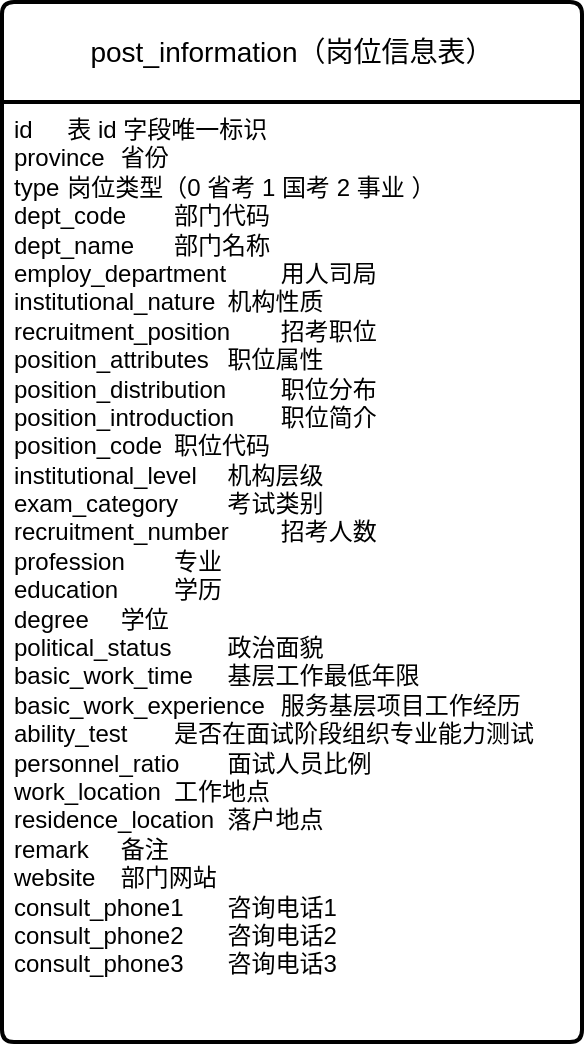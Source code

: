 <mxfile version="24.8.3">
  <diagram name="第 1 页" id="gL-cPy9ZceCgydemFFgL">
    <mxGraphModel dx="1026" dy="772" grid="1" gridSize="10" guides="1" tooltips="1" connect="1" arrows="1" fold="1" page="1" pageScale="1" pageWidth="827" pageHeight="1169" math="0" shadow="0">
      <root>
        <mxCell id="0" />
        <mxCell id="1" parent="0" />
        <mxCell id="ZKwQoB2eC7dHJ6mfOff0-2" value="post_information（岗位信息表）" style="swimlane;childLayout=stackLayout;horizontal=1;startSize=50;horizontalStack=0;rounded=1;fontSize=14;fontStyle=0;strokeWidth=2;resizeParent=0;resizeLast=1;shadow=0;dashed=0;align=center;arcSize=4;whiteSpace=wrap;html=1;" parent="1" vertex="1">
          <mxGeometry x="40" y="120" width="290" height="520" as="geometry" />
        </mxCell>
        <mxCell id="ZKwQoB2eC7dHJ6mfOff0-3" value="id&lt;span style=&quot;white-space: pre;&quot;&gt;&#x9;&lt;/span&gt;表 id 字段唯一标识&lt;div&gt;province&lt;span style=&quot;white-space: pre;&quot;&gt;&#x9;&lt;/span&gt;省份&lt;/div&gt;&lt;div&gt;type&lt;span style=&quot;white-space: pre;&quot;&gt;&#x9;&lt;/span&gt;岗位类型（0 省考 1 国考 2 事业 ）&lt;br&gt;&lt;div&gt;dept_code&lt;span style=&quot;white-space: pre;&quot;&gt;&#x9;&lt;/span&gt;部门代码&lt;/div&gt;&lt;div&gt;dept_name&lt;span style=&quot;white-space: pre;&quot;&gt;&#x9;&lt;/span&gt;部门名称&lt;/div&gt;&lt;div&gt;employ_department&lt;span style=&quot;white-space: pre;&quot;&gt;&#x9;&lt;/span&gt;用人司局&lt;/div&gt;&lt;div&gt;institutional_nature&lt;span style=&quot;white-space: pre;&quot;&gt;&#x9;&lt;/span&gt;机构性质&lt;/div&gt;&lt;div&gt;recruitment_position&lt;span style=&quot;white-space: pre;&quot;&gt;&#x9;&lt;/span&gt;招考职位&lt;/div&gt;&lt;div&gt;position_attributes&lt;span style=&quot;white-space: pre;&quot;&gt;&#x9;&lt;/span&gt;职位属性&lt;/div&gt;&lt;div&gt;position_distribution&lt;span style=&quot;white-space: pre;&quot;&gt;&#x9;&lt;/span&gt;职位分布&lt;/div&gt;&lt;div&gt;position_introduction&lt;span style=&quot;white-space: pre;&quot;&gt;&#x9;&lt;/span&gt;职位简介&lt;/div&gt;&lt;div&gt;position_code&lt;span style=&quot;white-space: pre;&quot;&gt;&#x9;&lt;/span&gt;职位代码&lt;/div&gt;&lt;div&gt;institutional_level&lt;span style=&quot;white-space: pre;&quot;&gt;&#x9;&lt;/span&gt;机构层级&lt;/div&gt;&lt;div&gt;exam_category&lt;span style=&quot;white-space: pre;&quot;&gt;&#x9;&lt;/span&gt;考试类别&lt;/div&gt;&lt;div&gt;recruitment_number&lt;span style=&quot;white-space: pre;&quot;&gt;&#x9;&lt;/span&gt;招考人数&lt;/div&gt;&lt;div&gt;profession&lt;span style=&quot;white-space: pre;&quot;&gt;&#x9;&lt;/span&gt;专业&lt;/div&gt;&lt;div&gt;education&lt;span style=&quot;white-space: pre;&quot;&gt;&#x9;&lt;/span&gt;学历&lt;/div&gt;&lt;div&gt;degree&lt;span style=&quot;white-space: pre;&quot;&gt;&#x9;&lt;/span&gt;学位&lt;/div&gt;&lt;div&gt;political_status&lt;span style=&quot;white-space: pre;&quot;&gt;&#x9;&lt;/span&gt;政治面貌&lt;/div&gt;&lt;div&gt;basic_work_time&lt;span style=&quot;white-space: pre;&quot;&gt;&#x9;&lt;/span&gt;基层工作最低年限&lt;/div&gt;&lt;div&gt;basic_work_experience&lt;span style=&quot;white-space: pre;&quot;&gt;&#x9;&lt;/span&gt;服务基层项目工作经历&lt;/div&gt;&lt;div&gt;ability_test &lt;span style=&quot;white-space: pre;&quot;&gt;&#x9;&lt;/span&gt;是否在面试阶段组织专业能力测试&lt;/div&gt;&lt;div&gt;personnel_ratio&lt;span style=&quot;white-space: pre;&quot;&gt;&#x9;&lt;/span&gt;面试人员比例&lt;/div&gt;&lt;div&gt;work_location&lt;span style=&quot;white-space: pre;&quot;&gt;&#x9;&lt;/span&gt;工作地点&lt;/div&gt;&lt;div&gt;residence_location&lt;span style=&quot;white-space: pre;&quot;&gt;&#x9;&lt;/span&gt;落户地点&lt;/div&gt;&lt;div&gt;remark&lt;span style=&quot;white-space: pre;&quot;&gt;&#x9;&lt;/span&gt;备注&lt;/div&gt;&lt;div&gt;website&lt;span style=&quot;white-space: pre;&quot;&gt;&#x9;&lt;/span&gt;部门网站&lt;/div&gt;&lt;div&gt;consult_phone1&lt;span style=&quot;white-space: pre;&quot;&gt;&#x9;&lt;/span&gt;咨询电话1&lt;/div&gt;&lt;div&gt;&lt;span style=&quot;background-color: initial;&quot;&gt;consult_phone2&lt;span style=&quot;white-space: pre;&quot;&gt;&#x9;&lt;/span&gt;&lt;/span&gt;咨询电话2&lt;/div&gt;&lt;div&gt;&lt;span style=&quot;background-color: initial;&quot;&gt;consult_phone3&lt;span style=&quot;white-space: pre;&quot;&gt;&#x9;&lt;/span&gt;&lt;/span&gt;咨询电话3&lt;/div&gt;&lt;/div&gt;" style="align=left;strokeColor=none;fillColor=none;spacingLeft=4;fontSize=12;verticalAlign=top;resizable=0;rotatable=0;part=1;html=1;" parent="ZKwQoB2eC7dHJ6mfOff0-2" vertex="1">
          <mxGeometry y="50" width="290" height="470" as="geometry" />
        </mxCell>
      </root>
    </mxGraphModel>
  </diagram>
</mxfile>
